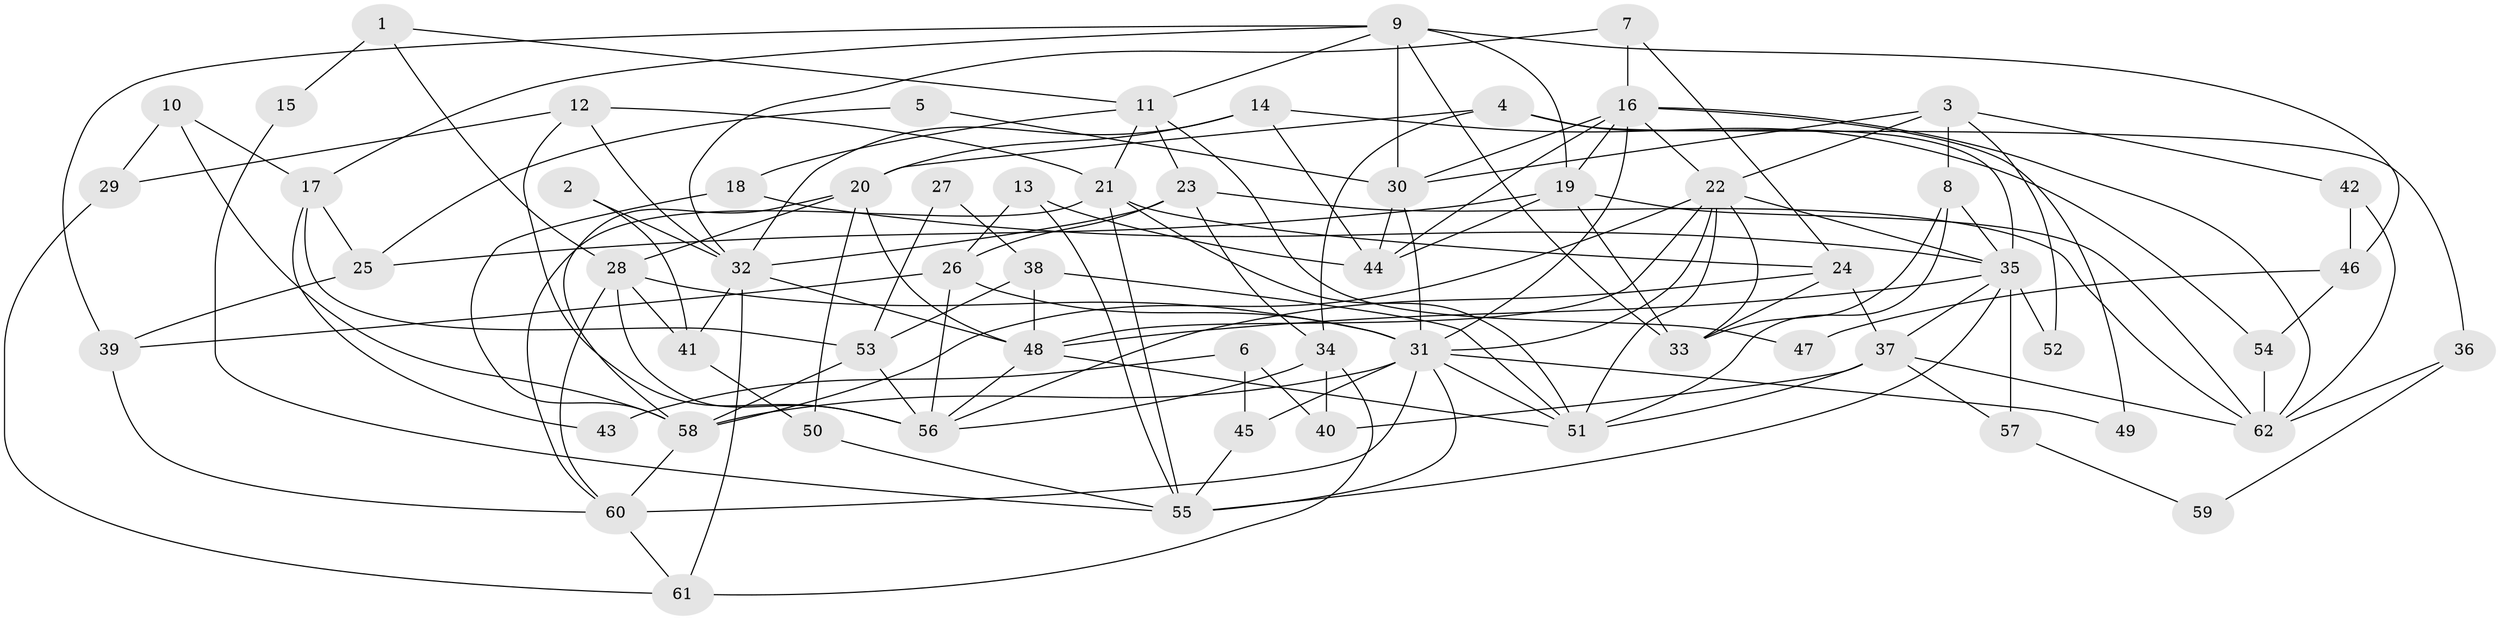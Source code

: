// original degree distribution, {3: 0.30337078651685395, 5: 0.1797752808988764, 6: 0.07865168539325842, 2: 0.14606741573033707, 4: 0.21348314606741572, 8: 0.02247191011235955, 7: 0.056179775280898875}
// Generated by graph-tools (version 1.1) at 2025/37/03/04/25 23:37:01]
// undirected, 62 vertices, 143 edges
graph export_dot {
  node [color=gray90,style=filled];
  1;
  2;
  3;
  4;
  5;
  6;
  7;
  8;
  9;
  10;
  11;
  12;
  13;
  14;
  15;
  16;
  17;
  18;
  19;
  20;
  21;
  22;
  23;
  24;
  25;
  26;
  27;
  28;
  29;
  30;
  31;
  32;
  33;
  34;
  35;
  36;
  37;
  38;
  39;
  40;
  41;
  42;
  43;
  44;
  45;
  46;
  47;
  48;
  49;
  50;
  51;
  52;
  53;
  54;
  55;
  56;
  57;
  58;
  59;
  60;
  61;
  62;
  1 -- 11 [weight=1.0];
  1 -- 15 [weight=1.0];
  1 -- 28 [weight=1.0];
  2 -- 32 [weight=1.0];
  2 -- 41 [weight=1.0];
  3 -- 8 [weight=1.0];
  3 -- 22 [weight=1.0];
  3 -- 30 [weight=1.0];
  3 -- 42 [weight=1.0];
  3 -- 52 [weight=1.0];
  4 -- 20 [weight=1.0];
  4 -- 34 [weight=1.0];
  4 -- 35 [weight=1.0];
  4 -- 36 [weight=1.0];
  5 -- 25 [weight=1.0];
  5 -- 30 [weight=1.0];
  6 -- 40 [weight=1.0];
  6 -- 43 [weight=1.0];
  6 -- 45 [weight=1.0];
  7 -- 16 [weight=1.0];
  7 -- 24 [weight=1.0];
  7 -- 32 [weight=1.0];
  8 -- 33 [weight=1.0];
  8 -- 35 [weight=1.0];
  8 -- 51 [weight=2.0];
  9 -- 11 [weight=1.0];
  9 -- 17 [weight=1.0];
  9 -- 19 [weight=1.0];
  9 -- 30 [weight=1.0];
  9 -- 33 [weight=1.0];
  9 -- 39 [weight=1.0];
  9 -- 46 [weight=1.0];
  10 -- 17 [weight=1.0];
  10 -- 29 [weight=1.0];
  10 -- 58 [weight=1.0];
  11 -- 18 [weight=1.0];
  11 -- 21 [weight=1.0];
  11 -- 23 [weight=1.0];
  11 -- 47 [weight=1.0];
  12 -- 21 [weight=1.0];
  12 -- 29 [weight=1.0];
  12 -- 32 [weight=1.0];
  12 -- 56 [weight=1.0];
  13 -- 26 [weight=1.0];
  13 -- 44 [weight=1.0];
  13 -- 55 [weight=1.0];
  14 -- 20 [weight=1.0];
  14 -- 32 [weight=1.0];
  14 -- 44 [weight=1.0];
  14 -- 54 [weight=1.0];
  15 -- 55 [weight=1.0];
  16 -- 19 [weight=2.0];
  16 -- 22 [weight=1.0];
  16 -- 30 [weight=1.0];
  16 -- 31 [weight=1.0];
  16 -- 44 [weight=1.0];
  16 -- 49 [weight=1.0];
  16 -- 62 [weight=1.0];
  17 -- 25 [weight=2.0];
  17 -- 43 [weight=1.0];
  17 -- 53 [weight=1.0];
  18 -- 35 [weight=1.0];
  18 -- 58 [weight=1.0];
  19 -- 25 [weight=1.0];
  19 -- 33 [weight=1.0];
  19 -- 44 [weight=1.0];
  19 -- 62 [weight=1.0];
  20 -- 28 [weight=1.0];
  20 -- 48 [weight=1.0];
  20 -- 50 [weight=2.0];
  20 -- 58 [weight=1.0];
  21 -- 24 [weight=1.0];
  21 -- 51 [weight=1.0];
  21 -- 55 [weight=1.0];
  21 -- 60 [weight=1.0];
  22 -- 31 [weight=1.0];
  22 -- 33 [weight=1.0];
  22 -- 35 [weight=1.0];
  22 -- 48 [weight=1.0];
  22 -- 51 [weight=1.0];
  22 -- 58 [weight=1.0];
  23 -- 26 [weight=1.0];
  23 -- 32 [weight=1.0];
  23 -- 34 [weight=1.0];
  23 -- 62 [weight=1.0];
  24 -- 33 [weight=1.0];
  24 -- 37 [weight=1.0];
  24 -- 56 [weight=1.0];
  25 -- 39 [weight=1.0];
  26 -- 31 [weight=1.0];
  26 -- 39 [weight=1.0];
  26 -- 56 [weight=1.0];
  27 -- 38 [weight=1.0];
  27 -- 53 [weight=1.0];
  28 -- 31 [weight=1.0];
  28 -- 41 [weight=1.0];
  28 -- 56 [weight=1.0];
  28 -- 60 [weight=1.0];
  29 -- 61 [weight=1.0];
  30 -- 31 [weight=1.0];
  30 -- 44 [weight=1.0];
  31 -- 45 [weight=1.0];
  31 -- 49 [weight=1.0];
  31 -- 51 [weight=1.0];
  31 -- 55 [weight=1.0];
  31 -- 58 [weight=1.0];
  31 -- 60 [weight=1.0];
  32 -- 41 [weight=1.0];
  32 -- 48 [weight=1.0];
  32 -- 61 [weight=1.0];
  34 -- 40 [weight=2.0];
  34 -- 56 [weight=1.0];
  34 -- 61 [weight=1.0];
  35 -- 37 [weight=1.0];
  35 -- 48 [weight=1.0];
  35 -- 52 [weight=2.0];
  35 -- 55 [weight=1.0];
  35 -- 57 [weight=1.0];
  36 -- 59 [weight=1.0];
  36 -- 62 [weight=1.0];
  37 -- 40 [weight=1.0];
  37 -- 51 [weight=1.0];
  37 -- 57 [weight=1.0];
  37 -- 62 [weight=1.0];
  38 -- 48 [weight=1.0];
  38 -- 51 [weight=1.0];
  38 -- 53 [weight=1.0];
  39 -- 60 [weight=1.0];
  41 -- 50 [weight=1.0];
  42 -- 46 [weight=1.0];
  42 -- 62 [weight=1.0];
  45 -- 55 [weight=1.0];
  46 -- 47 [weight=1.0];
  46 -- 54 [weight=1.0];
  48 -- 51 [weight=1.0];
  48 -- 56 [weight=1.0];
  50 -- 55 [weight=1.0];
  53 -- 56 [weight=1.0];
  53 -- 58 [weight=1.0];
  54 -- 62 [weight=1.0];
  57 -- 59 [weight=1.0];
  58 -- 60 [weight=1.0];
  60 -- 61 [weight=1.0];
}
